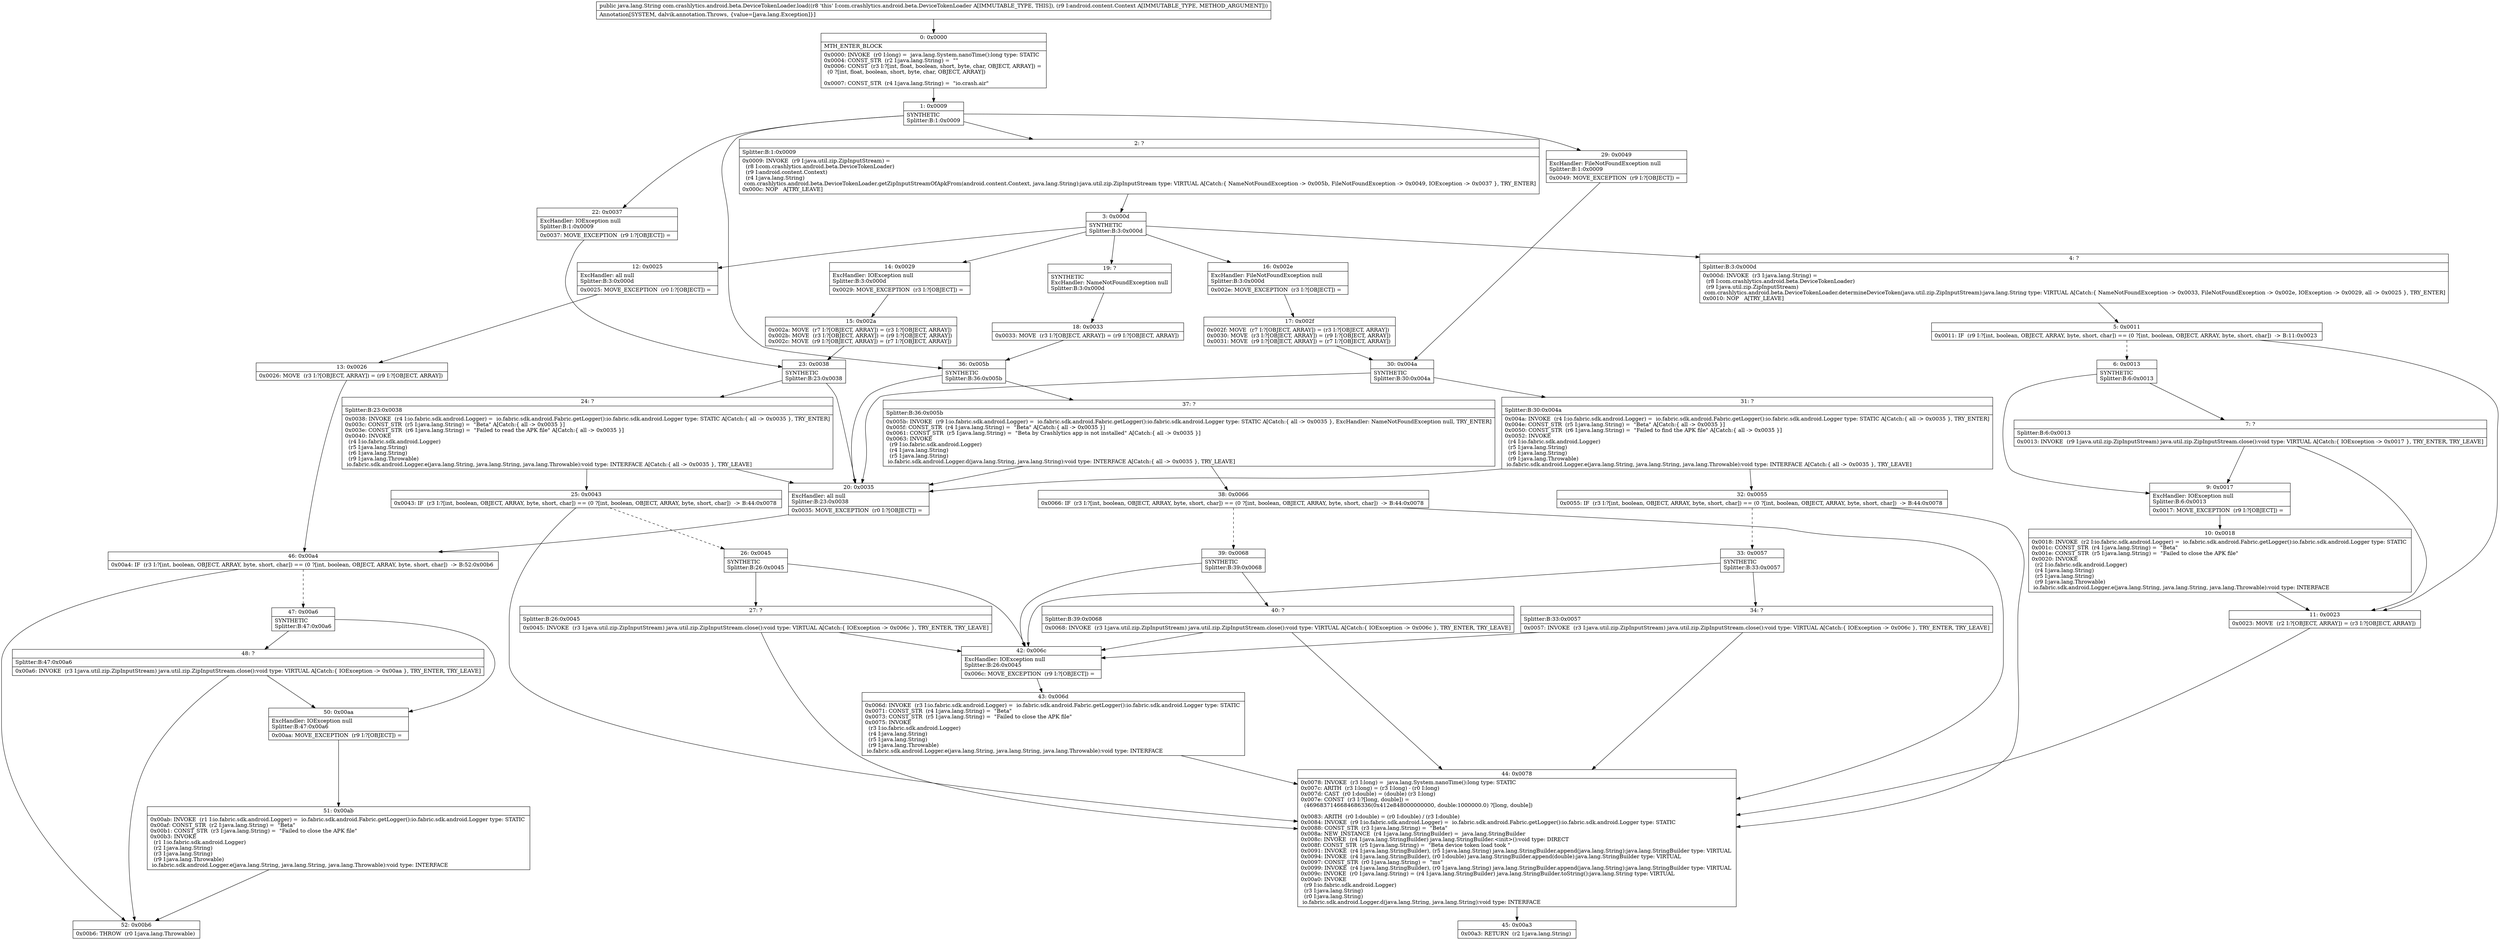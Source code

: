 digraph "CFG forcom.crashlytics.android.beta.DeviceTokenLoader.load(Landroid\/content\/Context;)Ljava\/lang\/String;" {
Node_0 [shape=record,label="{0\:\ 0x0000|MTH_ENTER_BLOCK\l|0x0000: INVOKE  (r0 I:long) =  java.lang.System.nanoTime():long type: STATIC \l0x0004: CONST_STR  (r2 I:java.lang.String) =  \"\" \l0x0006: CONST  (r3 I:?[int, float, boolean, short, byte, char, OBJECT, ARRAY]) = \l  (0 ?[int, float, boolean, short, byte, char, OBJECT, ARRAY])\l \l0x0007: CONST_STR  (r4 I:java.lang.String) =  \"io.crash.air\" \l}"];
Node_1 [shape=record,label="{1\:\ 0x0009|SYNTHETIC\lSplitter:B:1:0x0009\l}"];
Node_2 [shape=record,label="{2\:\ ?|Splitter:B:1:0x0009\l|0x0009: INVOKE  (r9 I:java.util.zip.ZipInputStream) = \l  (r8 I:com.crashlytics.android.beta.DeviceTokenLoader)\l  (r9 I:android.content.Context)\l  (r4 I:java.lang.String)\l com.crashlytics.android.beta.DeviceTokenLoader.getZipInputStreamOfApkFrom(android.content.Context, java.lang.String):java.util.zip.ZipInputStream type: VIRTUAL A[Catch:\{ NameNotFoundException \-\> 0x005b, FileNotFoundException \-\> 0x0049, IOException \-\> 0x0037 \}, TRY_ENTER]\l0x000c: NOP   A[TRY_LEAVE]\l}"];
Node_3 [shape=record,label="{3\:\ 0x000d|SYNTHETIC\lSplitter:B:3:0x000d\l}"];
Node_4 [shape=record,label="{4\:\ ?|Splitter:B:3:0x000d\l|0x000d: INVOKE  (r3 I:java.lang.String) = \l  (r8 I:com.crashlytics.android.beta.DeviceTokenLoader)\l  (r9 I:java.util.zip.ZipInputStream)\l com.crashlytics.android.beta.DeviceTokenLoader.determineDeviceToken(java.util.zip.ZipInputStream):java.lang.String type: VIRTUAL A[Catch:\{ NameNotFoundException \-\> 0x0033, FileNotFoundException \-\> 0x002e, IOException \-\> 0x0029, all \-\> 0x0025 \}, TRY_ENTER]\l0x0010: NOP   A[TRY_LEAVE]\l}"];
Node_5 [shape=record,label="{5\:\ 0x0011|0x0011: IF  (r9 I:?[int, boolean, OBJECT, ARRAY, byte, short, char]) == (0 ?[int, boolean, OBJECT, ARRAY, byte, short, char])  \-\> B:11:0x0023 \l}"];
Node_6 [shape=record,label="{6\:\ 0x0013|SYNTHETIC\lSplitter:B:6:0x0013\l}"];
Node_7 [shape=record,label="{7\:\ ?|Splitter:B:6:0x0013\l|0x0013: INVOKE  (r9 I:java.util.zip.ZipInputStream) java.util.zip.ZipInputStream.close():void type: VIRTUAL A[Catch:\{ IOException \-\> 0x0017 \}, TRY_ENTER, TRY_LEAVE]\l}"];
Node_9 [shape=record,label="{9\:\ 0x0017|ExcHandler: IOException null\lSplitter:B:6:0x0013\l|0x0017: MOVE_EXCEPTION  (r9 I:?[OBJECT]) =  \l}"];
Node_10 [shape=record,label="{10\:\ 0x0018|0x0018: INVOKE  (r2 I:io.fabric.sdk.android.Logger) =  io.fabric.sdk.android.Fabric.getLogger():io.fabric.sdk.android.Logger type: STATIC \l0x001c: CONST_STR  (r4 I:java.lang.String) =  \"Beta\" \l0x001e: CONST_STR  (r5 I:java.lang.String) =  \"Failed to close the APK file\" \l0x0020: INVOKE  \l  (r2 I:io.fabric.sdk.android.Logger)\l  (r4 I:java.lang.String)\l  (r5 I:java.lang.String)\l  (r9 I:java.lang.Throwable)\l io.fabric.sdk.android.Logger.e(java.lang.String, java.lang.String, java.lang.Throwable):void type: INTERFACE \l}"];
Node_11 [shape=record,label="{11\:\ 0x0023|0x0023: MOVE  (r2 I:?[OBJECT, ARRAY]) = (r3 I:?[OBJECT, ARRAY]) \l}"];
Node_12 [shape=record,label="{12\:\ 0x0025|ExcHandler: all null\lSplitter:B:3:0x000d\l|0x0025: MOVE_EXCEPTION  (r0 I:?[OBJECT]) =  \l}"];
Node_13 [shape=record,label="{13\:\ 0x0026|0x0026: MOVE  (r3 I:?[OBJECT, ARRAY]) = (r9 I:?[OBJECT, ARRAY]) \l}"];
Node_14 [shape=record,label="{14\:\ 0x0029|ExcHandler: IOException null\lSplitter:B:3:0x000d\l|0x0029: MOVE_EXCEPTION  (r3 I:?[OBJECT]) =  \l}"];
Node_15 [shape=record,label="{15\:\ 0x002a|0x002a: MOVE  (r7 I:?[OBJECT, ARRAY]) = (r3 I:?[OBJECT, ARRAY]) \l0x002b: MOVE  (r3 I:?[OBJECT, ARRAY]) = (r9 I:?[OBJECT, ARRAY]) \l0x002c: MOVE  (r9 I:?[OBJECT, ARRAY]) = (r7 I:?[OBJECT, ARRAY]) \l}"];
Node_16 [shape=record,label="{16\:\ 0x002e|ExcHandler: FileNotFoundException null\lSplitter:B:3:0x000d\l|0x002e: MOVE_EXCEPTION  (r3 I:?[OBJECT]) =  \l}"];
Node_17 [shape=record,label="{17\:\ 0x002f|0x002f: MOVE  (r7 I:?[OBJECT, ARRAY]) = (r3 I:?[OBJECT, ARRAY]) \l0x0030: MOVE  (r3 I:?[OBJECT, ARRAY]) = (r9 I:?[OBJECT, ARRAY]) \l0x0031: MOVE  (r9 I:?[OBJECT, ARRAY]) = (r7 I:?[OBJECT, ARRAY]) \l}"];
Node_18 [shape=record,label="{18\:\ 0x0033|0x0033: MOVE  (r3 I:?[OBJECT, ARRAY]) = (r9 I:?[OBJECT, ARRAY]) \l}"];
Node_19 [shape=record,label="{19\:\ ?|SYNTHETIC\lExcHandler: NameNotFoundException null\lSplitter:B:3:0x000d\l}"];
Node_20 [shape=record,label="{20\:\ 0x0035|ExcHandler: all null\lSplitter:B:23:0x0038\l|0x0035: MOVE_EXCEPTION  (r0 I:?[OBJECT]) =  \l}"];
Node_22 [shape=record,label="{22\:\ 0x0037|ExcHandler: IOException null\lSplitter:B:1:0x0009\l|0x0037: MOVE_EXCEPTION  (r9 I:?[OBJECT]) =  \l}"];
Node_23 [shape=record,label="{23\:\ 0x0038|SYNTHETIC\lSplitter:B:23:0x0038\l}"];
Node_24 [shape=record,label="{24\:\ ?|Splitter:B:23:0x0038\l|0x0038: INVOKE  (r4 I:io.fabric.sdk.android.Logger) =  io.fabric.sdk.android.Fabric.getLogger():io.fabric.sdk.android.Logger type: STATIC A[Catch:\{ all \-\> 0x0035 \}, TRY_ENTER]\l0x003c: CONST_STR  (r5 I:java.lang.String) =  \"Beta\" A[Catch:\{ all \-\> 0x0035 \}]\l0x003e: CONST_STR  (r6 I:java.lang.String) =  \"Failed to read the APK file\" A[Catch:\{ all \-\> 0x0035 \}]\l0x0040: INVOKE  \l  (r4 I:io.fabric.sdk.android.Logger)\l  (r5 I:java.lang.String)\l  (r6 I:java.lang.String)\l  (r9 I:java.lang.Throwable)\l io.fabric.sdk.android.Logger.e(java.lang.String, java.lang.String, java.lang.Throwable):void type: INTERFACE A[Catch:\{ all \-\> 0x0035 \}, TRY_LEAVE]\l}"];
Node_25 [shape=record,label="{25\:\ 0x0043|0x0043: IF  (r3 I:?[int, boolean, OBJECT, ARRAY, byte, short, char]) == (0 ?[int, boolean, OBJECT, ARRAY, byte, short, char])  \-\> B:44:0x0078 \l}"];
Node_26 [shape=record,label="{26\:\ 0x0045|SYNTHETIC\lSplitter:B:26:0x0045\l}"];
Node_27 [shape=record,label="{27\:\ ?|Splitter:B:26:0x0045\l|0x0045: INVOKE  (r3 I:java.util.zip.ZipInputStream) java.util.zip.ZipInputStream.close():void type: VIRTUAL A[Catch:\{ IOException \-\> 0x006c \}, TRY_ENTER, TRY_LEAVE]\l}"];
Node_29 [shape=record,label="{29\:\ 0x0049|ExcHandler: FileNotFoundException null\lSplitter:B:1:0x0009\l|0x0049: MOVE_EXCEPTION  (r9 I:?[OBJECT]) =  \l}"];
Node_30 [shape=record,label="{30\:\ 0x004a|SYNTHETIC\lSplitter:B:30:0x004a\l}"];
Node_31 [shape=record,label="{31\:\ ?|Splitter:B:30:0x004a\l|0x004a: INVOKE  (r4 I:io.fabric.sdk.android.Logger) =  io.fabric.sdk.android.Fabric.getLogger():io.fabric.sdk.android.Logger type: STATIC A[Catch:\{ all \-\> 0x0035 \}, TRY_ENTER]\l0x004e: CONST_STR  (r5 I:java.lang.String) =  \"Beta\" A[Catch:\{ all \-\> 0x0035 \}]\l0x0050: CONST_STR  (r6 I:java.lang.String) =  \"Failed to find the APK file\" A[Catch:\{ all \-\> 0x0035 \}]\l0x0052: INVOKE  \l  (r4 I:io.fabric.sdk.android.Logger)\l  (r5 I:java.lang.String)\l  (r6 I:java.lang.String)\l  (r9 I:java.lang.Throwable)\l io.fabric.sdk.android.Logger.e(java.lang.String, java.lang.String, java.lang.Throwable):void type: INTERFACE A[Catch:\{ all \-\> 0x0035 \}, TRY_LEAVE]\l}"];
Node_32 [shape=record,label="{32\:\ 0x0055|0x0055: IF  (r3 I:?[int, boolean, OBJECT, ARRAY, byte, short, char]) == (0 ?[int, boolean, OBJECT, ARRAY, byte, short, char])  \-\> B:44:0x0078 \l}"];
Node_33 [shape=record,label="{33\:\ 0x0057|SYNTHETIC\lSplitter:B:33:0x0057\l}"];
Node_34 [shape=record,label="{34\:\ ?|Splitter:B:33:0x0057\l|0x0057: INVOKE  (r3 I:java.util.zip.ZipInputStream) java.util.zip.ZipInputStream.close():void type: VIRTUAL A[Catch:\{ IOException \-\> 0x006c \}, TRY_ENTER, TRY_LEAVE]\l}"];
Node_36 [shape=record,label="{36\:\ 0x005b|SYNTHETIC\lSplitter:B:36:0x005b\l}"];
Node_37 [shape=record,label="{37\:\ ?|Splitter:B:36:0x005b\l|0x005b: INVOKE  (r9 I:io.fabric.sdk.android.Logger) =  io.fabric.sdk.android.Fabric.getLogger():io.fabric.sdk.android.Logger type: STATIC A[Catch:\{ all \-\> 0x0035 \}, ExcHandler: NameNotFoundException null, TRY_ENTER]\l0x005f: CONST_STR  (r4 I:java.lang.String) =  \"Beta\" A[Catch:\{ all \-\> 0x0035 \}]\l0x0061: CONST_STR  (r5 I:java.lang.String) =  \"Beta by Crashlytics app is not installed\" A[Catch:\{ all \-\> 0x0035 \}]\l0x0063: INVOKE  \l  (r9 I:io.fabric.sdk.android.Logger)\l  (r4 I:java.lang.String)\l  (r5 I:java.lang.String)\l io.fabric.sdk.android.Logger.d(java.lang.String, java.lang.String):void type: INTERFACE A[Catch:\{ all \-\> 0x0035 \}, TRY_LEAVE]\l}"];
Node_38 [shape=record,label="{38\:\ 0x0066|0x0066: IF  (r3 I:?[int, boolean, OBJECT, ARRAY, byte, short, char]) == (0 ?[int, boolean, OBJECT, ARRAY, byte, short, char])  \-\> B:44:0x0078 \l}"];
Node_39 [shape=record,label="{39\:\ 0x0068|SYNTHETIC\lSplitter:B:39:0x0068\l}"];
Node_40 [shape=record,label="{40\:\ ?|Splitter:B:39:0x0068\l|0x0068: INVOKE  (r3 I:java.util.zip.ZipInputStream) java.util.zip.ZipInputStream.close():void type: VIRTUAL A[Catch:\{ IOException \-\> 0x006c \}, TRY_ENTER, TRY_LEAVE]\l}"];
Node_42 [shape=record,label="{42\:\ 0x006c|ExcHandler: IOException null\lSplitter:B:26:0x0045\l|0x006c: MOVE_EXCEPTION  (r9 I:?[OBJECT]) =  \l}"];
Node_43 [shape=record,label="{43\:\ 0x006d|0x006d: INVOKE  (r3 I:io.fabric.sdk.android.Logger) =  io.fabric.sdk.android.Fabric.getLogger():io.fabric.sdk.android.Logger type: STATIC \l0x0071: CONST_STR  (r4 I:java.lang.String) =  \"Beta\" \l0x0073: CONST_STR  (r5 I:java.lang.String) =  \"Failed to close the APK file\" \l0x0075: INVOKE  \l  (r3 I:io.fabric.sdk.android.Logger)\l  (r4 I:java.lang.String)\l  (r5 I:java.lang.String)\l  (r9 I:java.lang.Throwable)\l io.fabric.sdk.android.Logger.e(java.lang.String, java.lang.String, java.lang.Throwable):void type: INTERFACE \l}"];
Node_44 [shape=record,label="{44\:\ 0x0078|0x0078: INVOKE  (r3 I:long) =  java.lang.System.nanoTime():long type: STATIC \l0x007c: ARITH  (r3 I:long) = (r3 I:long) \- (r0 I:long) \l0x007d: CAST  (r0 I:double) = (double) (r3 I:long) \l0x007e: CONST  (r3 I:?[long, double]) = \l  (4696837146684686336(0x412e848000000000, double:1000000.0) ?[long, double])\l \l0x0083: ARITH  (r0 I:double) = (r0 I:double) \/ (r3 I:double) \l0x0084: INVOKE  (r9 I:io.fabric.sdk.android.Logger) =  io.fabric.sdk.android.Fabric.getLogger():io.fabric.sdk.android.Logger type: STATIC \l0x0088: CONST_STR  (r3 I:java.lang.String) =  \"Beta\" \l0x008a: NEW_INSTANCE  (r4 I:java.lang.StringBuilder) =  java.lang.StringBuilder \l0x008c: INVOKE  (r4 I:java.lang.StringBuilder) java.lang.StringBuilder.\<init\>():void type: DIRECT \l0x008f: CONST_STR  (r5 I:java.lang.String) =  \"Beta device token load took \" \l0x0091: INVOKE  (r4 I:java.lang.StringBuilder), (r5 I:java.lang.String) java.lang.StringBuilder.append(java.lang.String):java.lang.StringBuilder type: VIRTUAL \l0x0094: INVOKE  (r4 I:java.lang.StringBuilder), (r0 I:double) java.lang.StringBuilder.append(double):java.lang.StringBuilder type: VIRTUAL \l0x0097: CONST_STR  (r0 I:java.lang.String) =  \"ms\" \l0x0099: INVOKE  (r4 I:java.lang.StringBuilder), (r0 I:java.lang.String) java.lang.StringBuilder.append(java.lang.String):java.lang.StringBuilder type: VIRTUAL \l0x009c: INVOKE  (r0 I:java.lang.String) = (r4 I:java.lang.StringBuilder) java.lang.StringBuilder.toString():java.lang.String type: VIRTUAL \l0x00a0: INVOKE  \l  (r9 I:io.fabric.sdk.android.Logger)\l  (r3 I:java.lang.String)\l  (r0 I:java.lang.String)\l io.fabric.sdk.android.Logger.d(java.lang.String, java.lang.String):void type: INTERFACE \l}"];
Node_45 [shape=record,label="{45\:\ 0x00a3|0x00a3: RETURN  (r2 I:java.lang.String) \l}"];
Node_46 [shape=record,label="{46\:\ 0x00a4|0x00a4: IF  (r3 I:?[int, boolean, OBJECT, ARRAY, byte, short, char]) == (0 ?[int, boolean, OBJECT, ARRAY, byte, short, char])  \-\> B:52:0x00b6 \l}"];
Node_47 [shape=record,label="{47\:\ 0x00a6|SYNTHETIC\lSplitter:B:47:0x00a6\l}"];
Node_48 [shape=record,label="{48\:\ ?|Splitter:B:47:0x00a6\l|0x00a6: INVOKE  (r3 I:java.util.zip.ZipInputStream) java.util.zip.ZipInputStream.close():void type: VIRTUAL A[Catch:\{ IOException \-\> 0x00aa \}, TRY_ENTER, TRY_LEAVE]\l}"];
Node_50 [shape=record,label="{50\:\ 0x00aa|ExcHandler: IOException null\lSplitter:B:47:0x00a6\l|0x00aa: MOVE_EXCEPTION  (r9 I:?[OBJECT]) =  \l}"];
Node_51 [shape=record,label="{51\:\ 0x00ab|0x00ab: INVOKE  (r1 I:io.fabric.sdk.android.Logger) =  io.fabric.sdk.android.Fabric.getLogger():io.fabric.sdk.android.Logger type: STATIC \l0x00af: CONST_STR  (r2 I:java.lang.String) =  \"Beta\" \l0x00b1: CONST_STR  (r3 I:java.lang.String) =  \"Failed to close the APK file\" \l0x00b3: INVOKE  \l  (r1 I:io.fabric.sdk.android.Logger)\l  (r2 I:java.lang.String)\l  (r3 I:java.lang.String)\l  (r9 I:java.lang.Throwable)\l io.fabric.sdk.android.Logger.e(java.lang.String, java.lang.String, java.lang.Throwable):void type: INTERFACE \l}"];
Node_52 [shape=record,label="{52\:\ 0x00b6|0x00b6: THROW  (r0 I:java.lang.Throwable) \l}"];
MethodNode[shape=record,label="{public java.lang.String com.crashlytics.android.beta.DeviceTokenLoader.load((r8 'this' I:com.crashlytics.android.beta.DeviceTokenLoader A[IMMUTABLE_TYPE, THIS]), (r9 I:android.content.Context A[IMMUTABLE_TYPE, METHOD_ARGUMENT]))  | Annotation[SYSTEM, dalvik.annotation.Throws, \{value=[java.lang.Exception]\}]\l}"];
MethodNode -> Node_0;
Node_0 -> Node_1;
Node_1 -> Node_2;
Node_1 -> Node_36;
Node_1 -> Node_29;
Node_1 -> Node_22;
Node_2 -> Node_3;
Node_3 -> Node_4;
Node_3 -> Node_19;
Node_3 -> Node_16;
Node_3 -> Node_14;
Node_3 -> Node_12;
Node_4 -> Node_5;
Node_5 -> Node_6[style=dashed];
Node_5 -> Node_11;
Node_6 -> Node_7;
Node_6 -> Node_9;
Node_7 -> Node_9;
Node_7 -> Node_11;
Node_9 -> Node_10;
Node_10 -> Node_11;
Node_11 -> Node_44;
Node_12 -> Node_13;
Node_13 -> Node_46;
Node_14 -> Node_15;
Node_15 -> Node_23;
Node_16 -> Node_17;
Node_17 -> Node_30;
Node_18 -> Node_36;
Node_19 -> Node_18;
Node_20 -> Node_46;
Node_22 -> Node_23;
Node_23 -> Node_24;
Node_23 -> Node_20;
Node_24 -> Node_25;
Node_24 -> Node_20;
Node_25 -> Node_26[style=dashed];
Node_25 -> Node_44;
Node_26 -> Node_27;
Node_26 -> Node_42;
Node_27 -> Node_42;
Node_27 -> Node_44;
Node_29 -> Node_30;
Node_30 -> Node_31;
Node_30 -> Node_20;
Node_31 -> Node_32;
Node_31 -> Node_20;
Node_32 -> Node_33[style=dashed];
Node_32 -> Node_44;
Node_33 -> Node_34;
Node_33 -> Node_42;
Node_34 -> Node_42;
Node_34 -> Node_44;
Node_36 -> Node_37;
Node_36 -> Node_20;
Node_37 -> Node_38;
Node_37 -> Node_20;
Node_38 -> Node_39[style=dashed];
Node_38 -> Node_44;
Node_39 -> Node_40;
Node_39 -> Node_42;
Node_40 -> Node_42;
Node_40 -> Node_44;
Node_42 -> Node_43;
Node_43 -> Node_44;
Node_44 -> Node_45;
Node_46 -> Node_47[style=dashed];
Node_46 -> Node_52;
Node_47 -> Node_48;
Node_47 -> Node_50;
Node_48 -> Node_50;
Node_48 -> Node_52;
Node_50 -> Node_51;
Node_51 -> Node_52;
}

